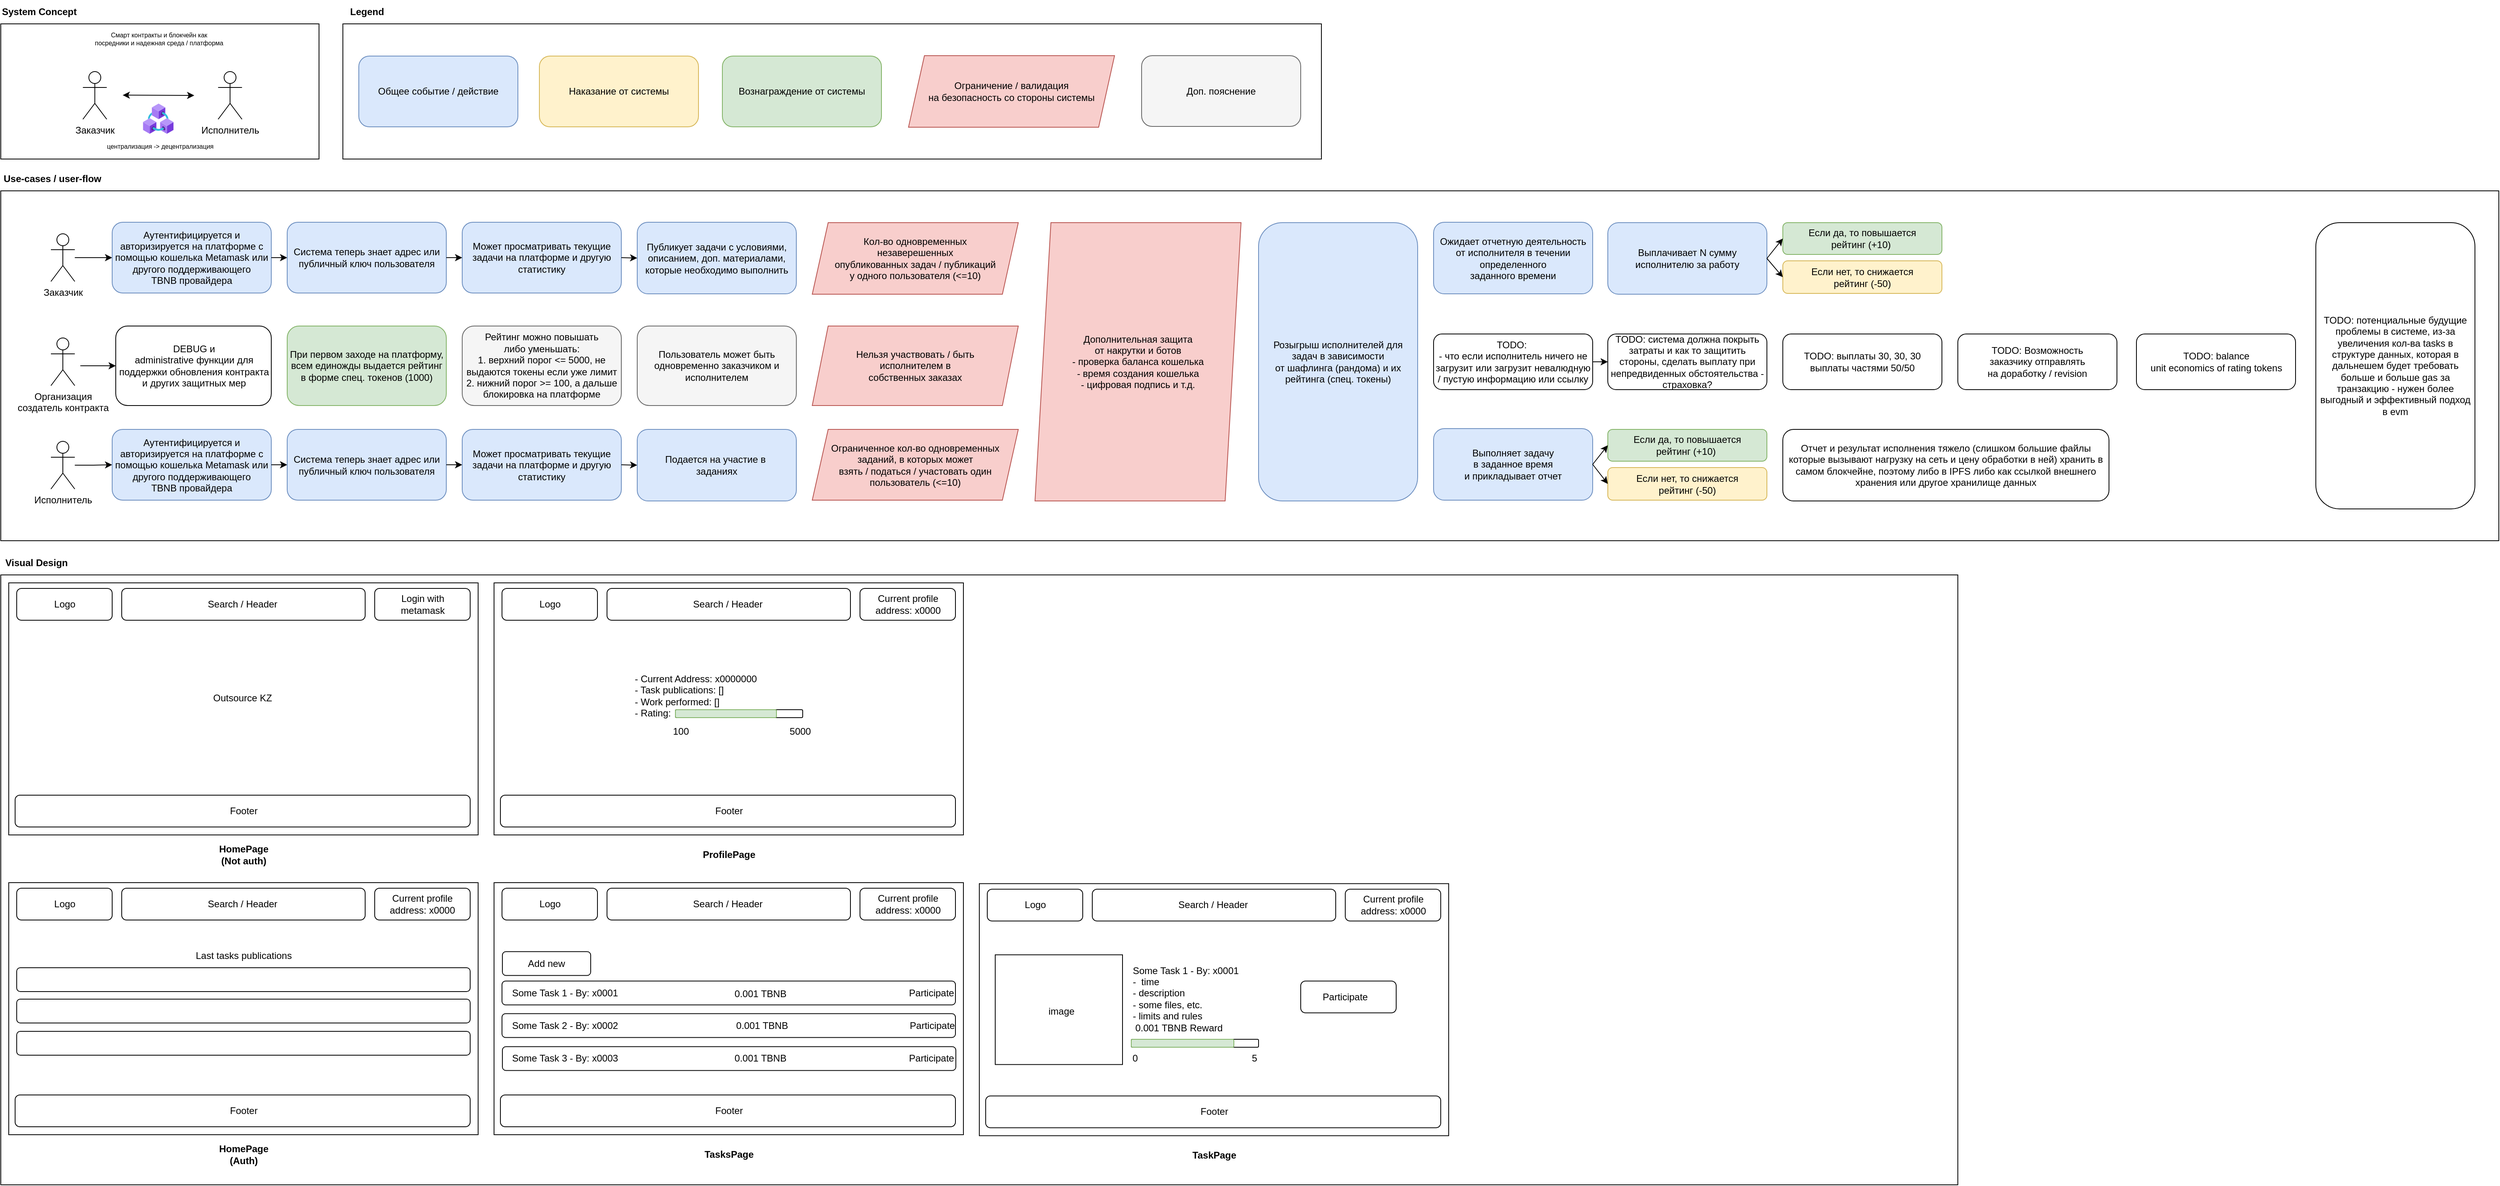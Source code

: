 <mxfile version="26.0.13">
  <diagram name="Страница — 1" id="sXnHmZXaYCT4o0jZC05X">
    <mxGraphModel dx="1434" dy="738" grid="1" gridSize="10" guides="1" tooltips="1" connect="1" arrows="1" fold="1" page="1" pageScale="1" pageWidth="827" pageHeight="1169" math="0" shadow="0">
      <root>
        <mxCell id="0" />
        <mxCell id="1" parent="0" />
        <mxCell id="wkyCnmXRXpHUXjeOiAia-70" value="" style="rounded=0;whiteSpace=wrap;html=1;" parent="1" vertex="1">
          <mxGeometry x="440" y="30" width="1230" height="170" as="geometry" />
        </mxCell>
        <mxCell id="wkyCnmXRXpHUXjeOiAia-1" value="" style="rounded=0;whiteSpace=wrap;html=1;" parent="1" vertex="1">
          <mxGeometry x="10" y="30" width="400" height="170" as="geometry" />
        </mxCell>
        <mxCell id="wkyCnmXRXpHUXjeOiAia-2" value="Заказчик" style="shape=umlActor;verticalLabelPosition=bottom;verticalAlign=top;html=1;outlineConnect=0;" parent="1" vertex="1">
          <mxGeometry x="113.19" y="90" width="30" height="60" as="geometry" />
        </mxCell>
        <mxCell id="wkyCnmXRXpHUXjeOiAia-3" value="Исполнитель" style="shape=umlActor;verticalLabelPosition=bottom;verticalAlign=top;html=1;outlineConnect=0;" parent="1" vertex="1">
          <mxGeometry x="283.19" y="90" width="30" height="60" as="geometry" />
        </mxCell>
        <mxCell id="wkyCnmXRXpHUXjeOiAia-4" value="" style="endArrow=classic;startArrow=classic;html=1;rounded=0;" parent="1" edge="1">
          <mxGeometry width="50" height="50" relative="1" as="geometry">
            <mxPoint x="163.19" y="119.66" as="sourcePoint" />
            <mxPoint x="253.19" y="120" as="targetPoint" />
          </mxGeometry>
        </mxCell>
        <mxCell id="wkyCnmXRXpHUXjeOiAia-5" value="" style="image;aspect=fixed;html=1;points=[];align=center;fontSize=12;image=img/lib/azure2/blockchain/Azure_Blockchain_Service.svg;" parent="1" vertex="1">
          <mxGeometry x="188.69" y="130" width="38.5" height="38.5" as="geometry" />
        </mxCell>
        <mxCell id="wkyCnmXRXpHUXjeOiAia-6" value="" style="shape=image;html=1;verticalAlign=top;verticalLabelPosition=bottom;labelBackgroundColor=#ffffff;imageAspect=0;aspect=fixed;image=https://cdn1.iconfinder.com/data/icons/cryptocurrency-blockchain-fintech-free/32/Cryptocurrency_digital_contract-128.png" parent="1" vertex="1">
          <mxGeometry x="187.19" y="70" width="40" height="40" as="geometry" />
        </mxCell>
        <mxCell id="wkyCnmXRXpHUXjeOiAia-8" value="&lt;b&gt;System Concept&lt;/b&gt;" style="text;html=1;align=center;verticalAlign=middle;whiteSpace=wrap;rounded=0;" parent="1" vertex="1">
          <mxGeometry x="10" width="97" height="30" as="geometry" />
        </mxCell>
        <mxCell id="wkyCnmXRXpHUXjeOiAia-9" value="" style="rounded=0;whiteSpace=wrap;html=1;" parent="1" vertex="1">
          <mxGeometry x="10" y="240" width="3140" height="440" as="geometry" />
        </mxCell>
        <mxCell id="wkyCnmXRXpHUXjeOiAia-42" style="edgeStyle=orthogonalEdgeStyle;rounded=0;orthogonalLoop=1;jettySize=auto;html=1;entryX=0;entryY=0.5;entryDx=0;entryDy=0;" parent="1" source="wkyCnmXRXpHUXjeOiAia-10" target="wkyCnmXRXpHUXjeOiAia-40" edge="1">
          <mxGeometry relative="1" as="geometry" />
        </mxCell>
        <mxCell id="wkyCnmXRXpHUXjeOiAia-10" value="Заказчик" style="shape=umlActor;verticalLabelPosition=bottom;verticalAlign=top;html=1;outlineConnect=0;" parent="1" vertex="1">
          <mxGeometry x="73" y="294" width="30" height="60" as="geometry" />
        </mxCell>
        <mxCell id="wkyCnmXRXpHUXjeOiAia-41" style="edgeStyle=orthogonalEdgeStyle;rounded=0;orthogonalLoop=1;jettySize=auto;html=1;entryX=0;entryY=0.5;entryDx=0;entryDy=0;" parent="1" source="wkyCnmXRXpHUXjeOiAia-11" target="wkyCnmXRXpHUXjeOiAia-39" edge="1">
          <mxGeometry relative="1" as="geometry" />
        </mxCell>
        <mxCell id="wkyCnmXRXpHUXjeOiAia-11" value="Исполнитель" style="shape=umlActor;verticalLabelPosition=bottom;verticalAlign=top;html=1;outlineConnect=0;" parent="1" vertex="1">
          <mxGeometry x="73" y="555" width="30" height="60" as="geometry" />
        </mxCell>
        <mxCell id="wkyCnmXRXpHUXjeOiAia-15" value="&lt;b&gt;Use-cases / user-flow&lt;/b&gt;" style="text;html=1;align=center;verticalAlign=middle;whiteSpace=wrap;rounded=0;" parent="1" vertex="1">
          <mxGeometry x="10" y="210" width="130" height="30" as="geometry" />
        </mxCell>
        <mxCell id="wkyCnmXRXpHUXjeOiAia-18" value="&lt;span style=&quot;&quot;&gt;Публикует задачи с условиями, описанием, доп. материалами, которые необходимо выполнить&lt;/span&gt;" style="rounded=1;whiteSpace=wrap;html=1;align=center;fillColor=#dae8fc;strokeColor=#6c8ebf;" parent="1" vertex="1">
          <mxGeometry x="810" y="279.5" width="200" height="90" as="geometry" />
        </mxCell>
        <mxCell id="wkyCnmXRXpHUXjeOiAia-21" value="Розыгрыш исполнителей для&lt;div&gt;задач&amp;nbsp;&lt;span style=&quot;background-color: transparent; color: light-dark(rgb(0, 0, 0), rgb(255, 255, 255));&quot;&gt;в зависимости&lt;/span&gt;&lt;/div&gt;&lt;div&gt;&lt;span style=&quot;background-color: transparent; color: light-dark(rgb(0, 0, 0), rgb(255, 255, 255));&quot;&gt;от шафлинга (рандома) и их рейтинга&amp;nbsp;&lt;/span&gt;&lt;span style=&quot;background-color: transparent; color: light-dark(rgb(0, 0, 0), rgb(255, 255, 255));&quot;&gt;(спец. токены)&lt;/span&gt;&lt;/div&gt;" style="rounded=1;whiteSpace=wrap;html=1;fillColor=#dae8fc;strokeColor=#6c8ebf;" parent="1" vertex="1">
          <mxGeometry x="1591" y="280" width="200" height="350" as="geometry" />
        </mxCell>
        <mxCell id="wkyCnmXRXpHUXjeOiAia-24" value="Смарт контракты и блокчейн как посредники и надежная среда / платформа" style="text;html=1;align=center;verticalAlign=middle;whiteSpace=wrap;rounded=0;fontSize=8;" parent="1" vertex="1">
          <mxGeometry x="127.41" y="36" width="163.56" height="26" as="geometry" />
        </mxCell>
        <mxCell id="wkyCnmXRXpHUXjeOiAia-26" value="Ожидает отчетную деятельность от исполнителя в течении определенного&lt;div&gt;заданного времени&lt;/div&gt;" style="rounded=1;whiteSpace=wrap;html=1;fillColor=#dae8fc;strokeColor=#6c8ebf;" parent="1" vertex="1">
          <mxGeometry x="1811" y="279.5" width="200" height="90" as="geometry" />
        </mxCell>
        <mxCell id="wkyCnmXRXpHUXjeOiAia-27" value="Если нет, то снижается&lt;div&gt;рейтинг (-50)&lt;/div&gt;" style="rounded=1;whiteSpace=wrap;html=1;fillColor=#fff2cc;strokeColor=#d6b656;" parent="1" vertex="1">
          <mxGeometry x="2030" y="588" width="200" height="41" as="geometry" />
        </mxCell>
        <mxCell id="wkyCnmXRXpHUXjeOiAia-29" value="Выплачивает N сумму исполнителю за работу" style="rounded=1;whiteSpace=wrap;html=1;fillColor=#dae8fc;strokeColor=#6c8ebf;" parent="1" vertex="1">
          <mxGeometry x="2030" y="280" width="200" height="90" as="geometry" />
        </mxCell>
        <mxCell id="wkyCnmXRXpHUXjeOiAia-30" value="TODO: Возможность&lt;div&gt;заказчику отправлять&lt;/div&gt;&lt;div&gt;на доработку / revision&lt;/div&gt;" style="rounded=1;whiteSpace=wrap;html=1;" parent="1" vertex="1">
          <mxGeometry x="2470" y="420" width="200" height="70" as="geometry" />
        </mxCell>
        <mxCell id="wkyCnmXRXpHUXjeOiAia-33" value="Отчет и результат исполнения тяжело (слишком большие файлы которые вызывают нагрузку на сеть и цену обработки в ней) хранить в самом блокчейне, поэтому либо в IPFS либо как ссылкой внешнего хранения или другое хранилище данных" style="rounded=1;whiteSpace=wrap;html=1;" parent="1" vertex="1">
          <mxGeometry x="2250" y="540" width="410" height="90" as="geometry" />
        </mxCell>
        <mxCell id="wkyCnmXRXpHUXjeOiAia-39" value="Аутентифицируется и авторизируется на платформе с помощью кошелька Metamask или другого поддерживающего&lt;div&gt;TBNB провайдера&lt;/div&gt;" style="rounded=1;whiteSpace=wrap;html=1;align=center;fillColor=#dae8fc;strokeColor=#6c8ebf;" parent="1" vertex="1">
          <mxGeometry x="150" y="540" width="200" height="89" as="geometry" />
        </mxCell>
        <mxCell id="wkyCnmXRXpHUXjeOiAia-40" value="Аутентифицируется и авторизируется на платформе с помощью кошелька Metamask или другого поддерживающего&lt;div&gt;TBNB провайдера&lt;/div&gt;" style="rounded=1;whiteSpace=wrap;html=1;align=center;fillColor=#dae8fc;strokeColor=#6c8ebf;" parent="1" vertex="1">
          <mxGeometry x="150" y="279.5" width="200" height="89" as="geometry" />
        </mxCell>
        <mxCell id="wkyCnmXRXpHUXjeOiAia-43" value="Система теперь знает адрес или публичный ключ пользователя" style="rounded=1;whiteSpace=wrap;html=1;align=center;fillColor=#dae8fc;strokeColor=#6c8ebf;" parent="1" vertex="1">
          <mxGeometry x="370" y="279.5" width="200" height="89" as="geometry" />
        </mxCell>
        <mxCell id="wkyCnmXRXpHUXjeOiAia-44" value="Система теперь знает адрес или публичный ключ пользователя" style="rounded=1;whiteSpace=wrap;html=1;align=center;fillColor=#dae8fc;strokeColor=#6c8ebf;" parent="1" vertex="1">
          <mxGeometry x="370" y="540" width="200" height="89" as="geometry" />
        </mxCell>
        <mxCell id="wkyCnmXRXpHUXjeOiAia-45" value="" style="endArrow=classic;html=1;rounded=0;exitX=1;exitY=0.5;exitDx=0;exitDy=0;entryX=0;entryY=0.5;entryDx=0;entryDy=0;" parent="1" source="wkyCnmXRXpHUXjeOiAia-39" target="wkyCnmXRXpHUXjeOiAia-44" edge="1">
          <mxGeometry width="50" height="50" relative="1" as="geometry">
            <mxPoint x="480" y="560" as="sourcePoint" />
            <mxPoint x="530" y="510" as="targetPoint" />
          </mxGeometry>
        </mxCell>
        <mxCell id="wkyCnmXRXpHUXjeOiAia-46" value="" style="endArrow=classic;html=1;rounded=0;exitX=1;exitY=0.5;exitDx=0;exitDy=0;" parent="1" source="wkyCnmXRXpHUXjeOiAia-40" target="wkyCnmXRXpHUXjeOiAia-43" edge="1">
          <mxGeometry width="50" height="50" relative="1" as="geometry">
            <mxPoint x="480" y="560" as="sourcePoint" />
            <mxPoint x="530" y="510" as="targetPoint" />
          </mxGeometry>
        </mxCell>
        <mxCell id="wkyCnmXRXpHUXjeOiAia-51" value="Может просматривать текущие задачи на платформе и другую статистику" style="rounded=1;whiteSpace=wrap;html=1;align=center;fillColor=#dae8fc;strokeColor=#6c8ebf;" parent="1" vertex="1">
          <mxGeometry x="590" y="279.5" width="200" height="89" as="geometry" />
        </mxCell>
        <mxCell id="wkyCnmXRXpHUXjeOiAia-52" value="Может просматривать текущие задачи на платформе и другую статистику" style="rounded=1;whiteSpace=wrap;html=1;align=center;fillColor=#dae8fc;strokeColor=#6c8ebf;" parent="1" vertex="1">
          <mxGeometry x="590" y="540" width="200" height="89" as="geometry" />
        </mxCell>
        <mxCell id="wkyCnmXRXpHUXjeOiAia-53" value="" style="endArrow=classic;html=1;rounded=0;exitX=1;exitY=0.5;exitDx=0;exitDy=0;entryX=0;entryY=0.5;entryDx=0;entryDy=0;" parent="1" source="wkyCnmXRXpHUXjeOiAia-43" target="wkyCnmXRXpHUXjeOiAia-51" edge="1">
          <mxGeometry width="50" height="50" relative="1" as="geometry">
            <mxPoint x="630" y="520" as="sourcePoint" />
            <mxPoint x="680" y="470" as="targetPoint" />
          </mxGeometry>
        </mxCell>
        <mxCell id="wkyCnmXRXpHUXjeOiAia-54" value="" style="endArrow=classic;html=1;rounded=0;exitX=1;exitY=0.5;exitDx=0;exitDy=0;entryX=0;entryY=0.5;entryDx=0;entryDy=0;" parent="1" source="wkyCnmXRXpHUXjeOiAia-44" target="wkyCnmXRXpHUXjeOiAia-52" edge="1">
          <mxGeometry width="50" height="50" relative="1" as="geometry">
            <mxPoint x="630" y="520" as="sourcePoint" />
            <mxPoint x="680" y="470" as="targetPoint" />
          </mxGeometry>
        </mxCell>
        <mxCell id="wkyCnmXRXpHUXjeOiAia-55" value="" style="endArrow=classic;html=1;rounded=0;exitX=1;exitY=0.5;exitDx=0;exitDy=0;entryX=0;entryY=0.5;entryDx=0;entryDy=0;" parent="1" source="wkyCnmXRXpHUXjeOiAia-51" target="wkyCnmXRXpHUXjeOiAia-18" edge="1">
          <mxGeometry width="50" height="50" relative="1" as="geometry">
            <mxPoint x="820" y="510" as="sourcePoint" />
            <mxPoint x="870" y="460" as="targetPoint" />
          </mxGeometry>
        </mxCell>
        <mxCell id="wkyCnmXRXpHUXjeOiAia-61" value="&lt;div&gt;Кол-во одновременных&lt;/div&gt;&lt;div&gt;незаверешенных&lt;/div&gt;&lt;div&gt;&lt;span style=&quot;background-color: transparent; color: light-dark(rgb(0, 0, 0), rgb(255, 255, 255));&quot;&gt;опубликованных задач / публикаций&lt;/span&gt;&lt;/div&gt;&lt;div&gt;&lt;span style=&quot;background-color: transparent; color: light-dark(rgb(0, 0, 0), rgb(255, 255, 255));&quot;&gt;у&amp;nbsp;&lt;/span&gt;&lt;span style=&quot;background-color: transparent; color: light-dark(rgb(0, 0, 0), rgb(255, 255, 255));&quot;&gt;одного пользователя (&amp;lt;=10)&lt;/span&gt;&lt;/div&gt;" style="shape=parallelogram;perimeter=parallelogramPerimeter;whiteSpace=wrap;html=1;fixedSize=1;fillColor=#f8cecc;strokeColor=#b85450;" parent="1" vertex="1">
          <mxGeometry x="1030" y="280" width="259" height="90" as="geometry" />
        </mxCell>
        <mxCell id="wkyCnmXRXpHUXjeOiAia-73" value="&lt;b&gt;Legend&lt;/b&gt;" style="text;html=1;align=center;verticalAlign=middle;whiteSpace=wrap;rounded=0;" parent="1" vertex="1">
          <mxGeometry x="440" width="60.56" height="30" as="geometry" />
        </mxCell>
        <mxCell id="wkyCnmXRXpHUXjeOiAia-75" value="Нельзя участвовать / быть&lt;div&gt;исполнителем в&lt;div&gt;собственных&amp;nbsp;&lt;span style=&quot;background-color: transparent; color: light-dark(rgb(0, 0, 0), rgb(255, 255, 255));&quot;&gt;заказах&lt;/span&gt;&lt;/div&gt;&lt;/div&gt;" style="shape=parallelogram;perimeter=parallelogramPerimeter;whiteSpace=wrap;html=1;fixedSize=1;fillColor=#f8cecc;strokeColor=#b85450;" parent="1" vertex="1">
          <mxGeometry x="1030" y="410" width="259" height="100" as="geometry" />
        </mxCell>
        <mxCell id="wkyCnmXRXpHUXjeOiAia-77" value="&lt;div&gt;Подается на участие в&amp;nbsp;&lt;/div&gt;&lt;div&gt;заданиях&lt;/div&gt;" style="rounded=1;whiteSpace=wrap;html=1;fillColor=#dae8fc;strokeColor=#6c8ebf;" parent="1" vertex="1">
          <mxGeometry x="810" y="540" width="200" height="90" as="geometry" />
        </mxCell>
        <mxCell id="wkyCnmXRXpHUXjeOiAia-64" value="Ограничение / валидация&lt;div&gt;на безопасность со стороны системы&lt;/div&gt;" style="shape=parallelogram;perimeter=parallelogramPerimeter;whiteSpace=wrap;html=1;fixedSize=1;fillColor=#f8cecc;strokeColor=#b85450;" parent="1" vertex="1">
          <mxGeometry x="1151" y="70" width="259" height="90" as="geometry" />
        </mxCell>
        <mxCell id="wkyCnmXRXpHUXjeOiAia-68" value="Общее событие / действие" style="rounded=1;whiteSpace=wrap;html=1;align=center;fillColor=#dae8fc;strokeColor=#6c8ebf;" parent="1" vertex="1">
          <mxGeometry x="460" y="70.5" width="200" height="89" as="geometry" />
        </mxCell>
        <mxCell id="wkyCnmXRXpHUXjeOiAia-81" value="Наказание от системы" style="rounded=1;whiteSpace=wrap;html=1;align=center;fillColor=#fff2cc;strokeColor=#d6b656;" parent="1" vertex="1">
          <mxGeometry x="687" y="70.5" width="200" height="89" as="geometry" />
        </mxCell>
        <mxCell id="wkyCnmXRXpHUXjeOiAia-82" value="Вознаграждение от системы" style="rounded=1;whiteSpace=wrap;html=1;align=center;fillColor=#d5e8d4;strokeColor=#82b366;" parent="1" vertex="1">
          <mxGeometry x="917" y="70.5" width="200" height="89" as="geometry" />
        </mxCell>
        <mxCell id="wkyCnmXRXpHUXjeOiAia-84" value="При первом заходе на платформу, всем единожды выдается рейтинг в форме спец. токенов (1000)" style="rounded=1;whiteSpace=wrap;html=1;align=center;fillColor=#d5e8d4;strokeColor=#82b366;" parent="1" vertex="1">
          <mxGeometry x="370" y="410" width="200" height="100" as="geometry" />
        </mxCell>
        <mxCell id="wkyCnmXRXpHUXjeOiAia-85" value="Ограниченное кол-во одновременных&lt;div&gt;заданий, в которых может&lt;/div&gt;&lt;div&gt;&lt;span style=&quot;background-color: transparent; color: light-dark(rgb(0, 0, 0), rgb(255, 255, 255));&quot;&gt;взять / податься / участовать один пользователь&amp;nbsp;&lt;/span&gt;&lt;span style=&quot;background-color: transparent; color: light-dark(rgb(0, 0, 0), rgb(255, 255, 255));&quot;&gt;(&amp;lt;=10)&lt;/span&gt;&lt;/div&gt;" style="shape=parallelogram;perimeter=parallelogramPerimeter;whiteSpace=wrap;html=1;fixedSize=1;fillColor=#f8cecc;strokeColor=#b85450;" parent="1" vertex="1">
          <mxGeometry x="1030" y="540" width="259" height="89" as="geometry" />
        </mxCell>
        <mxCell id="wkyCnmXRXpHUXjeOiAia-89" value="" style="endArrow=classic;html=1;rounded=0;exitX=1;exitY=0.5;exitDx=0;exitDy=0;entryX=0;entryY=0.5;entryDx=0;entryDy=0;" parent="1" source="wkyCnmXRXpHUXjeOiAia-52" target="wkyCnmXRXpHUXjeOiAia-77" edge="1">
          <mxGeometry width="50" height="50" relative="1" as="geometry">
            <mxPoint x="800" y="470" as="sourcePoint" />
            <mxPoint x="850" y="420" as="targetPoint" />
          </mxGeometry>
        </mxCell>
        <mxCell id="wkyCnmXRXpHUXjeOiAia-91" value="&lt;font style=&quot;color: rgb(0, 0, 0);&quot;&gt;Доп. пояснение&lt;/font&gt;" style="rounded=1;whiteSpace=wrap;html=1;align=center;fillColor=#f5f5f5;strokeColor=#666666;fontColor=#333333;" parent="1" vertex="1">
          <mxGeometry x="1444" y="70" width="200" height="89" as="geometry" />
        </mxCell>
        <mxCell id="wkyCnmXRXpHUXjeOiAia-92" value="&lt;span style=&quot;color: rgb(0, 0, 0);&quot;&gt;Пользователь может быть одновременно заказчиком и исполнителем&lt;/span&gt;" style="rounded=1;whiteSpace=wrap;html=1;align=center;fillColor=#f5f5f5;strokeColor=#666666;fontColor=#333333;" parent="1" vertex="1">
          <mxGeometry x="810" y="410" width="200" height="100" as="geometry" />
        </mxCell>
        <mxCell id="wkyCnmXRXpHUXjeOiAia-93" value="&lt;font style=&quot;color: rgb(0, 0, 0);&quot;&gt;Рейтинг можно повышать&lt;/font&gt;&lt;div&gt;&lt;font style=&quot;color: rgb(0, 0, 0);&quot;&gt;либо уменьшать:&lt;/font&gt;&lt;div&gt;&lt;font style=&quot;color: rgb(0, 0, 0);&quot;&gt;1. верхний порог &amp;lt;= 5000, не выдаются токены если уже лимит&lt;/font&gt;&lt;/div&gt;&lt;div&gt;&lt;font style=&quot;color: rgb(0, 0, 0);&quot;&gt;2. нижний порог &amp;gt;= 100, а дальше блокировка на платформе&lt;/font&gt;&lt;/div&gt;&lt;/div&gt;" style="rounded=1;whiteSpace=wrap;html=1;align=center;fillColor=#f5f5f5;strokeColor=#666666;fontColor=#333333;" parent="1" vertex="1">
          <mxGeometry x="590" y="410" width="200" height="100" as="geometry" />
        </mxCell>
        <mxCell id="wkyCnmXRXpHUXjeOiAia-95" value="Дополнительная защита&lt;div&gt;от накрутки и ботов&lt;/div&gt;&lt;div&gt;- проверка баланса кошелька&lt;/div&gt;&lt;div&gt;- время создания кошелька&lt;/div&gt;&lt;div&gt;- цифровая подпись и т.д.&lt;/div&gt;" style="shape=parallelogram;perimeter=parallelogramPerimeter;whiteSpace=wrap;html=1;fixedSize=1;fillColor=#f8cecc;strokeColor=#b85450;" parent="1" vertex="1">
          <mxGeometry x="1310" y="280" width="259" height="350" as="geometry" />
        </mxCell>
        <mxCell id="wkyCnmXRXpHUXjeOiAia-97" value="Выполняет задачу&lt;div&gt;в заданное время&lt;div&gt;и прикладывает отчет&lt;/div&gt;&lt;/div&gt;" style="rounded=1;whiteSpace=wrap;html=1;fillColor=#dae8fc;strokeColor=#6c8ebf;" parent="1" vertex="1">
          <mxGeometry x="1811" y="539" width="200" height="90" as="geometry" />
        </mxCell>
        <mxCell id="wkyCnmXRXpHUXjeOiAia-100" value="Если да, то повышается&lt;div&gt;рейтинг (+10)&amp;nbsp;&lt;/div&gt;" style="rounded=1;whiteSpace=wrap;html=1;fillColor=#d5e8d4;strokeColor=#82b366;" parent="1" vertex="1">
          <mxGeometry x="2030" y="540" width="200" height="40" as="geometry" />
        </mxCell>
        <mxCell id="wkyCnmXRXpHUXjeOiAia-101" value="" style="endArrow=classic;html=1;rounded=0;exitX=1;exitY=0.5;exitDx=0;exitDy=0;entryX=0;entryY=0.5;entryDx=0;entryDy=0;" parent="1" source="wkyCnmXRXpHUXjeOiAia-97" target="wkyCnmXRXpHUXjeOiAia-27" edge="1">
          <mxGeometry width="50" height="50" relative="1" as="geometry">
            <mxPoint x="1880" y="510" as="sourcePoint" />
            <mxPoint x="1930" y="460" as="targetPoint" />
          </mxGeometry>
        </mxCell>
        <mxCell id="wkyCnmXRXpHUXjeOiAia-102" value="" style="endArrow=classic;html=1;rounded=0;exitX=1;exitY=0.5;exitDx=0;exitDy=0;entryX=0;entryY=0.5;entryDx=0;entryDy=0;" parent="1" source="wkyCnmXRXpHUXjeOiAia-97" target="wkyCnmXRXpHUXjeOiAia-100" edge="1">
          <mxGeometry width="50" height="50" relative="1" as="geometry">
            <mxPoint x="2021" y="594" as="sourcePoint" />
            <mxPoint x="2040" y="570" as="targetPoint" />
          </mxGeometry>
        </mxCell>
        <mxCell id="wkyCnmXRXpHUXjeOiAia-105" value="TODO:&amp;nbsp;&lt;div&gt;- что если исполнитель ничего не загрузит или загрузит невалюдную / пустую информацию или ссылку&lt;br&gt;&lt;/div&gt;" style="rounded=1;whiteSpace=wrap;html=1;" parent="1" vertex="1">
          <mxGeometry x="1811" y="420" width="200" height="70" as="geometry" />
        </mxCell>
        <mxCell id="wkyCnmXRXpHUXjeOiAia-106" value="TODO: система должна покрыть затраты и как то защитить стороны, сделать выплату при непредвиденных обстоятельства - страховка?" style="rounded=1;whiteSpace=wrap;html=1;" parent="1" vertex="1">
          <mxGeometry x="2030" y="420" width="200" height="70" as="geometry" />
        </mxCell>
        <mxCell id="wkyCnmXRXpHUXjeOiAia-107" value="TODO: выплаты 30, 30, 30&lt;div&gt;выплаты частями 50/50&lt;/div&gt;" style="rounded=1;whiteSpace=wrap;html=1;" parent="1" vertex="1">
          <mxGeometry x="2250" y="420" width="200" height="70" as="geometry" />
        </mxCell>
        <mxCell id="wkyCnmXRXpHUXjeOiAia-109" value="Если нет, то снижается&lt;div&gt;рейтинг (-50)&lt;/div&gt;" style="rounded=1;whiteSpace=wrap;html=1;fillColor=#fff2cc;strokeColor=#d6b656;" parent="1" vertex="1">
          <mxGeometry x="2250" y="328" width="200" height="41" as="geometry" />
        </mxCell>
        <mxCell id="wkyCnmXRXpHUXjeOiAia-110" value="Если да, то повышается&lt;div&gt;рейтинг (+10)&amp;nbsp;&lt;/div&gt;" style="rounded=1;whiteSpace=wrap;html=1;fillColor=#d5e8d4;strokeColor=#82b366;" parent="1" vertex="1">
          <mxGeometry x="2250" y="280" width="200" height="40" as="geometry" />
        </mxCell>
        <mxCell id="wkyCnmXRXpHUXjeOiAia-111" value="" style="endArrow=classic;html=1;rounded=0;entryX=0;entryY=0.5;entryDx=0;entryDy=0;exitX=1;exitY=0.5;exitDx=0;exitDy=0;" parent="1" source="wkyCnmXRXpHUXjeOiAia-29" target="wkyCnmXRXpHUXjeOiAia-110" edge="1">
          <mxGeometry width="50" height="50" relative="1" as="geometry">
            <mxPoint x="2100" y="440" as="sourcePoint" />
            <mxPoint x="2150" y="390" as="targetPoint" />
          </mxGeometry>
        </mxCell>
        <mxCell id="wkyCnmXRXpHUXjeOiAia-112" value="" style="endArrow=classic;html=1;rounded=0;entryX=0;entryY=0.5;entryDx=0;entryDy=0;exitX=1;exitY=0.5;exitDx=0;exitDy=0;" parent="1" source="wkyCnmXRXpHUXjeOiAia-29" target="wkyCnmXRXpHUXjeOiAia-109" edge="1">
          <mxGeometry width="50" height="50" relative="1" as="geometry">
            <mxPoint x="2100" y="440" as="sourcePoint" />
            <mxPoint x="2150" y="390" as="targetPoint" />
          </mxGeometry>
        </mxCell>
        <mxCell id="wkyCnmXRXpHUXjeOiAia-116" value="" style="rounded=0;whiteSpace=wrap;html=1;" parent="1" vertex="1">
          <mxGeometry x="10" y="723" width="2460" height="767" as="geometry" />
        </mxCell>
        <mxCell id="wkyCnmXRXpHUXjeOiAia-117" value="&lt;b&gt;Visual Design&lt;/b&gt;" style="text;html=1;align=center;verticalAlign=middle;whiteSpace=wrap;rounded=0;" parent="1" vertex="1">
          <mxGeometry x="10" y="693" width="90" height="30" as="geometry" />
        </mxCell>
        <mxCell id="wkyCnmXRXpHUXjeOiAia-118" value="" style="rounded=0;whiteSpace=wrap;html=1;" parent="1" vertex="1">
          <mxGeometry x="20" y="733" width="590" height="317" as="geometry" />
        </mxCell>
        <mxCell id="wkyCnmXRXpHUXjeOiAia-119" value="HomePage (Not auth)" style="text;html=1;align=center;verticalAlign=middle;whiteSpace=wrap;rounded=0;fontStyle=1" parent="1" vertex="1">
          <mxGeometry x="274.5" y="1060" width="81" height="30" as="geometry" />
        </mxCell>
        <mxCell id="wkyCnmXRXpHUXjeOiAia-120" value="" style="rounded=1;whiteSpace=wrap;html=1;" parent="1" vertex="1">
          <mxGeometry x="480" y="740" width="120" height="40" as="geometry" />
        </mxCell>
        <mxCell id="wkyCnmXRXpHUXjeOiAia-121" value="Login with metamask" style="text;html=1;align=center;verticalAlign=middle;whiteSpace=wrap;rounded=0;" parent="1" vertex="1">
          <mxGeometry x="499.5" y="745" width="81" height="30" as="geometry" />
        </mxCell>
        <mxCell id="wkyCnmXRXpHUXjeOiAia-123" value="" style="rounded=1;whiteSpace=wrap;html=1;" parent="1" vertex="1">
          <mxGeometry x="30" y="740" width="120" height="40" as="geometry" />
        </mxCell>
        <mxCell id="wkyCnmXRXpHUXjeOiAia-125" value="Logo" style="text;html=1;align=center;verticalAlign=middle;whiteSpace=wrap;rounded=0;" parent="1" vertex="1">
          <mxGeometry x="49.5" y="745" width="81" height="30" as="geometry" />
        </mxCell>
        <mxCell id="wkyCnmXRXpHUXjeOiAia-126" value="" style="rounded=1;whiteSpace=wrap;html=1;" parent="1" vertex="1">
          <mxGeometry x="162" y="740" width="306" height="40" as="geometry" />
        </mxCell>
        <mxCell id="wkyCnmXRXpHUXjeOiAia-127" value="Search / Header" style="text;html=1;align=center;verticalAlign=middle;whiteSpace=wrap;rounded=0;" parent="1" vertex="1">
          <mxGeometry x="266.25" y="745" width="95.5" height="30" as="geometry" />
        </mxCell>
        <mxCell id="wkyCnmXRXpHUXjeOiAia-132" value="" style="edgeStyle=orthogonalEdgeStyle;rounded=0;orthogonalLoop=1;jettySize=auto;html=1;" parent="1" edge="1">
          <mxGeometry relative="1" as="geometry">
            <mxPoint x="315" y="940.0" as="targetPoint" />
          </mxGeometry>
        </mxCell>
        <mxCell id="wkyCnmXRXpHUXjeOiAia-137" value="" style="rounded=1;whiteSpace=wrap;html=1;" parent="1" vertex="1">
          <mxGeometry x="28" y="1000" width="572" height="40" as="geometry" />
        </mxCell>
        <mxCell id="wkyCnmXRXpHUXjeOiAia-139" value="Footer" style="text;html=1;align=center;verticalAlign=middle;whiteSpace=wrap;rounded=0;" parent="1" vertex="1">
          <mxGeometry x="274.5" y="1005" width="81" height="30" as="geometry" />
        </mxCell>
        <mxCell id="wkyCnmXRXpHUXjeOiAia-143" value="HomePage&lt;div&gt;(Auth)&lt;/div&gt;" style="text;html=1;align=center;verticalAlign=middle;whiteSpace=wrap;rounded=0;fontStyle=1" parent="1" vertex="1">
          <mxGeometry x="274.5" y="1437" width="81" height="30" as="geometry" />
        </mxCell>
        <mxCell id="wkyCnmXRXpHUXjeOiAia-144" value="" style="rounded=0;whiteSpace=wrap;html=1;" parent="1" vertex="1">
          <mxGeometry x="20" y="1110" width="590" height="317" as="geometry" />
        </mxCell>
        <mxCell id="wkyCnmXRXpHUXjeOiAia-145" value="" style="rounded=1;whiteSpace=wrap;html=1;" parent="1" vertex="1">
          <mxGeometry x="480" y="1117" width="120" height="40" as="geometry" />
        </mxCell>
        <mxCell id="wkyCnmXRXpHUXjeOiAia-146" value="Current profile&lt;div&gt;address:&amp;nbsp;&lt;span style=&quot;background-color: transparent; color: light-dark(rgb(0, 0, 0), rgb(255, 255, 255));&quot;&gt;x0000&lt;/span&gt;&lt;/div&gt;" style="text;html=1;align=center;verticalAlign=middle;whiteSpace=wrap;rounded=0;" parent="1" vertex="1">
          <mxGeometry x="496.19" y="1122" width="87.63" height="30" as="geometry" />
        </mxCell>
        <mxCell id="wkyCnmXRXpHUXjeOiAia-147" value="" style="rounded=1;whiteSpace=wrap;html=1;" parent="1" vertex="1">
          <mxGeometry x="30" y="1117" width="120" height="40" as="geometry" />
        </mxCell>
        <mxCell id="wkyCnmXRXpHUXjeOiAia-148" value="Logo" style="text;html=1;align=center;verticalAlign=middle;whiteSpace=wrap;rounded=0;" parent="1" vertex="1">
          <mxGeometry x="49.5" y="1122" width="81" height="30" as="geometry" />
        </mxCell>
        <mxCell id="wkyCnmXRXpHUXjeOiAia-149" value="" style="rounded=1;whiteSpace=wrap;html=1;" parent="1" vertex="1">
          <mxGeometry x="162" y="1117" width="306" height="40" as="geometry" />
        </mxCell>
        <mxCell id="wkyCnmXRXpHUXjeOiAia-150" value="Search / Header" style="text;html=1;align=center;verticalAlign=middle;whiteSpace=wrap;rounded=0;" parent="1" vertex="1">
          <mxGeometry x="266.25" y="1122" width="95.5" height="30" as="geometry" />
        </mxCell>
        <mxCell id="wkyCnmXRXpHUXjeOiAia-151" value="" style="rounded=1;whiteSpace=wrap;html=1;" parent="1" vertex="1">
          <mxGeometry x="30" y="1217" width="570" height="30" as="geometry" />
        </mxCell>
        <mxCell id="wkyCnmXRXpHUXjeOiAia-152" value="Last tasks publications" style="text;html=1;align=center;verticalAlign=middle;whiteSpace=wrap;rounded=0;" parent="1" vertex="1">
          <mxGeometry x="243.63" y="1187" width="142.75" height="30" as="geometry" />
        </mxCell>
        <mxCell id="wkyCnmXRXpHUXjeOiAia-153" value="" style="rounded=1;whiteSpace=wrap;html=1;" parent="1" vertex="1">
          <mxGeometry x="28" y="1377" width="572" height="40" as="geometry" />
        </mxCell>
        <mxCell id="wkyCnmXRXpHUXjeOiAia-154" value="Footer" style="text;html=1;align=center;verticalAlign=middle;whiteSpace=wrap;rounded=0;" parent="1" vertex="1">
          <mxGeometry x="274.5" y="1382" width="81" height="30" as="geometry" />
        </mxCell>
        <mxCell id="wkyCnmXRXpHUXjeOiAia-155" value="" style="rounded=1;whiteSpace=wrap;html=1;" parent="1" vertex="1">
          <mxGeometry x="30" y="1256.5" width="570" height="30" as="geometry" />
        </mxCell>
        <mxCell id="wkyCnmXRXpHUXjeOiAia-156" value="" style="rounded=1;whiteSpace=wrap;html=1;" parent="1" vertex="1">
          <mxGeometry x="30" y="1297" width="570" height="30" as="geometry" />
        </mxCell>
        <mxCell id="wkyCnmXRXpHUXjeOiAia-157" value="" style="rounded=0;whiteSpace=wrap;html=1;" parent="1" vertex="1">
          <mxGeometry x="630" y="733" width="590" height="317" as="geometry" />
        </mxCell>
        <mxCell id="wkyCnmXRXpHUXjeOiAia-158" value="ProfilePage" style="text;html=1;align=center;verticalAlign=middle;whiteSpace=wrap;rounded=0;fontStyle=1" parent="1" vertex="1">
          <mxGeometry x="884.5" y="1060" width="81" height="30" as="geometry" />
        </mxCell>
        <mxCell id="wkyCnmXRXpHUXjeOiAia-159" value="" style="rounded=1;whiteSpace=wrap;html=1;" parent="1" vertex="1">
          <mxGeometry x="1090" y="740" width="120" height="40" as="geometry" />
        </mxCell>
        <mxCell id="wkyCnmXRXpHUXjeOiAia-160" value="Current profile&lt;div&gt;address:&amp;nbsp;&lt;span style=&quot;background-color: transparent; color: light-dark(rgb(0, 0, 0), rgb(255, 255, 255));&quot;&gt;x0000&lt;/span&gt;&lt;/div&gt;" style="text;html=1;align=center;verticalAlign=middle;whiteSpace=wrap;rounded=0;" parent="1" vertex="1">
          <mxGeometry x="1109.5" y="745" width="81" height="30" as="geometry" />
        </mxCell>
        <mxCell id="wkyCnmXRXpHUXjeOiAia-161" value="" style="rounded=1;whiteSpace=wrap;html=1;" parent="1" vertex="1">
          <mxGeometry x="640" y="740" width="120" height="40" as="geometry" />
        </mxCell>
        <mxCell id="wkyCnmXRXpHUXjeOiAia-162" value="Logo" style="text;html=1;align=center;verticalAlign=middle;whiteSpace=wrap;rounded=0;" parent="1" vertex="1">
          <mxGeometry x="659.5" y="745" width="81" height="30" as="geometry" />
        </mxCell>
        <mxCell id="wkyCnmXRXpHUXjeOiAia-163" value="" style="rounded=1;whiteSpace=wrap;html=1;" parent="1" vertex="1">
          <mxGeometry x="772" y="740" width="306" height="40" as="geometry" />
        </mxCell>
        <mxCell id="wkyCnmXRXpHUXjeOiAia-164" value="Search / Header" style="text;html=1;align=center;verticalAlign=middle;whiteSpace=wrap;rounded=0;" parent="1" vertex="1">
          <mxGeometry x="876.25" y="745" width="95.5" height="30" as="geometry" />
        </mxCell>
        <mxCell id="wkyCnmXRXpHUXjeOiAia-167" value="" style="rounded=1;whiteSpace=wrap;html=1;" parent="1" vertex="1">
          <mxGeometry x="638" y="1000" width="572" height="40" as="geometry" />
        </mxCell>
        <mxCell id="wkyCnmXRXpHUXjeOiAia-168" value="Footer" style="text;html=1;align=center;verticalAlign=middle;whiteSpace=wrap;rounded=0;" parent="1" vertex="1">
          <mxGeometry x="884.5" y="1005" width="81" height="30" as="geometry" />
        </mxCell>
        <mxCell id="wkyCnmXRXpHUXjeOiAia-172" value="- Current Address: x0000000&lt;div&gt;- Task publications: []&lt;/div&gt;&lt;div&gt;- Work performed: []&lt;/div&gt;&lt;div&gt;- Rating:&amp;nbsp;&lt;/div&gt;" style="text;html=1;align=left;verticalAlign=middle;whiteSpace=wrap;rounded=0;" parent="1" vertex="1">
          <mxGeometry x="805" y="840" width="195" height="70" as="geometry" />
        </mxCell>
        <mxCell id="wkyCnmXRXpHUXjeOiAia-173" value="" style="rounded=1;whiteSpace=wrap;html=1;" parent="1" vertex="1">
          <mxGeometry x="858" y="892.5" width="160" height="10" as="geometry" />
        </mxCell>
        <mxCell id="wkyCnmXRXpHUXjeOiAia-174" value="100" style="text;html=1;align=center;verticalAlign=middle;whiteSpace=wrap;rounded=0;" parent="1" vertex="1">
          <mxGeometry x="850" y="910" width="30" height="20" as="geometry" />
        </mxCell>
        <mxCell id="wkyCnmXRXpHUXjeOiAia-175" value="5000" style="text;html=1;align=center;verticalAlign=middle;whiteSpace=wrap;rounded=0;" parent="1" vertex="1">
          <mxGeometry x="1000" y="910" width="30" height="20" as="geometry" />
        </mxCell>
        <mxCell id="wkyCnmXRXpHUXjeOiAia-176" value="" style="rounded=1;whiteSpace=wrap;html=1;fillColor=#d5e8d4;strokeColor=#82b366;" parent="1" vertex="1">
          <mxGeometry x="858" y="892.5" width="127" height="10" as="geometry" />
        </mxCell>
        <mxCell id="wkyCnmXRXpHUXjeOiAia-177" value="" style="rounded=0;whiteSpace=wrap;html=1;" parent="1" vertex="1">
          <mxGeometry x="630" y="1110" width="590" height="317" as="geometry" />
        </mxCell>
        <mxCell id="wkyCnmXRXpHUXjeOiAia-178" value="TasksPage" style="text;html=1;align=center;verticalAlign=middle;whiteSpace=wrap;rounded=0;fontStyle=1" parent="1" vertex="1">
          <mxGeometry x="884.5" y="1437" width="81" height="30" as="geometry" />
        </mxCell>
        <mxCell id="wkyCnmXRXpHUXjeOiAia-179" value="" style="rounded=1;whiteSpace=wrap;html=1;" parent="1" vertex="1">
          <mxGeometry x="1090" y="1117" width="120" height="40" as="geometry" />
        </mxCell>
        <mxCell id="wkyCnmXRXpHUXjeOiAia-180" value="Current profile&lt;div&gt;address:&amp;nbsp;&lt;span style=&quot;background-color: transparent; color: light-dark(rgb(0, 0, 0), rgb(255, 255, 255));&quot;&gt;x0000&lt;/span&gt;&lt;/div&gt;" style="text;html=1;align=center;verticalAlign=middle;whiteSpace=wrap;rounded=0;" parent="1" vertex="1">
          <mxGeometry x="1109.5" y="1122" width="81" height="30" as="geometry" />
        </mxCell>
        <mxCell id="wkyCnmXRXpHUXjeOiAia-181" value="" style="rounded=1;whiteSpace=wrap;html=1;" parent="1" vertex="1">
          <mxGeometry x="640" y="1117" width="120" height="40" as="geometry" />
        </mxCell>
        <mxCell id="wkyCnmXRXpHUXjeOiAia-182" value="Logo" style="text;html=1;align=center;verticalAlign=middle;whiteSpace=wrap;rounded=0;" parent="1" vertex="1">
          <mxGeometry x="659.5" y="1122" width="81" height="30" as="geometry" />
        </mxCell>
        <mxCell id="wkyCnmXRXpHUXjeOiAia-183" value="" style="rounded=1;whiteSpace=wrap;html=1;" parent="1" vertex="1">
          <mxGeometry x="772" y="1117" width="306" height="40" as="geometry" />
        </mxCell>
        <mxCell id="wkyCnmXRXpHUXjeOiAia-184" value="Search / Header" style="text;html=1;align=center;verticalAlign=middle;whiteSpace=wrap;rounded=0;" parent="1" vertex="1">
          <mxGeometry x="876.25" y="1122" width="95.5" height="30" as="geometry" />
        </mxCell>
        <mxCell id="wkyCnmXRXpHUXjeOiAia-185" value="" style="rounded=1;whiteSpace=wrap;html=1;" parent="1" vertex="1">
          <mxGeometry x="638" y="1377" width="572" height="40" as="geometry" />
        </mxCell>
        <mxCell id="wkyCnmXRXpHUXjeOiAia-186" value="Footer" style="text;html=1;align=center;verticalAlign=middle;whiteSpace=wrap;rounded=0;" parent="1" vertex="1">
          <mxGeometry x="884.5" y="1382" width="81" height="30" as="geometry" />
        </mxCell>
        <mxCell id="wkyCnmXRXpHUXjeOiAia-196" value="" style="rounded=1;whiteSpace=wrap;html=1;" parent="1" vertex="1">
          <mxGeometry x="640" y="1274.75" width="570" height="30" as="geometry" />
        </mxCell>
        <mxCell id="wkyCnmXRXpHUXjeOiAia-198" value="" style="rounded=1;whiteSpace=wrap;html=1;" parent="1" vertex="1">
          <mxGeometry x="640.5" y="1316.25" width="570" height="30" as="geometry" />
        </mxCell>
        <mxCell id="wkyCnmXRXpHUXjeOiAia-200" value="" style="rounded=1;whiteSpace=wrap;html=1;" parent="1" vertex="1">
          <mxGeometry x="640" y="1233.75" width="570" height="30" as="geometry" />
        </mxCell>
        <mxCell id="wkyCnmXRXpHUXjeOiAia-201" value="Some Task 1 - By: x0001&amp;nbsp;" style="text;html=1;align=center;verticalAlign=middle;whiteSpace=wrap;rounded=0;" parent="1" vertex="1">
          <mxGeometry x="640.5" y="1233.75" width="159.5" height="30" as="geometry" />
        </mxCell>
        <mxCell id="wkyCnmXRXpHUXjeOiAia-205" value="" style="rounded=1;whiteSpace=wrap;html=1;" parent="1" vertex="1">
          <mxGeometry x="640.5" y="1196.75" width="111" height="30" as="geometry" />
        </mxCell>
        <mxCell id="wkyCnmXRXpHUXjeOiAia-206" value="Add new" style="text;html=1;align=center;verticalAlign=middle;whiteSpace=wrap;rounded=0;" parent="1" vertex="1">
          <mxGeometry x="651" y="1196.75" width="90" height="30" as="geometry" />
        </mxCell>
        <mxCell id="wkyCnmXRXpHUXjeOiAia-211" value="Some Task 2 - By: x0002&amp;nbsp;" style="text;html=1;align=center;verticalAlign=middle;whiteSpace=wrap;rounded=0;" parent="1" vertex="1">
          <mxGeometry x="640.5" y="1274.75" width="159.5" height="30" as="geometry" />
        </mxCell>
        <mxCell id="wkyCnmXRXpHUXjeOiAia-212" value="Some Task 3 - By: x0003&amp;nbsp;" style="text;html=1;align=center;verticalAlign=middle;whiteSpace=wrap;rounded=0;" parent="1" vertex="1">
          <mxGeometry x="640.5" y="1316.25" width="159.5" height="30" as="geometry" />
        </mxCell>
        <mxCell id="wkyCnmXRXpHUXjeOiAia-230" value="" style="rounded=0;whiteSpace=wrap;html=1;" parent="1" vertex="1">
          <mxGeometry x="1240" y="1111.25" width="590" height="317" as="geometry" />
        </mxCell>
        <mxCell id="wkyCnmXRXpHUXjeOiAia-231" value="TaskPage" style="text;html=1;align=center;verticalAlign=middle;whiteSpace=wrap;rounded=0;fontStyle=1" parent="1" vertex="1">
          <mxGeometry x="1494.5" y="1438.25" width="81" height="30" as="geometry" />
        </mxCell>
        <mxCell id="wkyCnmXRXpHUXjeOiAia-232" value="" style="rounded=1;whiteSpace=wrap;html=1;" parent="1" vertex="1">
          <mxGeometry x="1700" y="1118.25" width="120" height="40" as="geometry" />
        </mxCell>
        <mxCell id="wkyCnmXRXpHUXjeOiAia-233" value="Current profile&lt;div&gt;address:&amp;nbsp;&lt;span style=&quot;background-color: transparent; color: light-dark(rgb(0, 0, 0), rgb(255, 255, 255));&quot;&gt;x0000&lt;/span&gt;&lt;/div&gt;" style="text;html=1;align=center;verticalAlign=middle;whiteSpace=wrap;rounded=0;" parent="1" vertex="1">
          <mxGeometry x="1719.5" y="1123.25" width="81" height="30" as="geometry" />
        </mxCell>
        <mxCell id="wkyCnmXRXpHUXjeOiAia-234" value="" style="rounded=1;whiteSpace=wrap;html=1;" parent="1" vertex="1">
          <mxGeometry x="1250" y="1118.25" width="120" height="40" as="geometry" />
        </mxCell>
        <mxCell id="wkyCnmXRXpHUXjeOiAia-235" value="Logo" style="text;html=1;align=center;verticalAlign=middle;whiteSpace=wrap;rounded=0;" parent="1" vertex="1">
          <mxGeometry x="1269.5" y="1123.25" width="81" height="30" as="geometry" />
        </mxCell>
        <mxCell id="wkyCnmXRXpHUXjeOiAia-236" value="" style="rounded=1;whiteSpace=wrap;html=1;" parent="1" vertex="1">
          <mxGeometry x="1382" y="1118.25" width="306" height="40" as="geometry" />
        </mxCell>
        <mxCell id="wkyCnmXRXpHUXjeOiAia-237" value="Search / Header" style="text;html=1;align=center;verticalAlign=middle;whiteSpace=wrap;rounded=0;" parent="1" vertex="1">
          <mxGeometry x="1486.25" y="1123.25" width="95.5" height="30" as="geometry" />
        </mxCell>
        <mxCell id="wkyCnmXRXpHUXjeOiAia-238" value="" style="rounded=1;whiteSpace=wrap;html=1;" parent="1" vertex="1">
          <mxGeometry x="1248" y="1378.25" width="572" height="40" as="geometry" />
        </mxCell>
        <mxCell id="wkyCnmXRXpHUXjeOiAia-239" value="Footer" style="text;html=1;align=center;verticalAlign=middle;whiteSpace=wrap;rounded=0;" parent="1" vertex="1">
          <mxGeometry x="1494.5" y="1383.25" width="81" height="30" as="geometry" />
        </mxCell>
        <mxCell id="wkyCnmXRXpHUXjeOiAia-243" value="Some Task 1 - By: x0001&lt;br&gt;-&amp;nbsp; time&lt;div&gt;- description&lt;/div&gt;&lt;div&gt;- some files, etc.&lt;/div&gt;&lt;div&gt;- limits and rules&lt;/div&gt;" style="text;html=1;align=left;verticalAlign=middle;whiteSpace=wrap;rounded=0;" parent="1" vertex="1">
          <mxGeometry x="1430.5" y="1205.63" width="160.5" height="86.25" as="geometry" />
        </mxCell>
        <mxCell id="wkyCnmXRXpHUXjeOiAia-248" value="Participate" style="text;html=1;align=center;verticalAlign=middle;whiteSpace=wrap;rounded=0;" parent="1" vertex="1">
          <mxGeometry x="1150" y="1233.75" width="60" height="30" as="geometry" />
        </mxCell>
        <mxCell id="wkyCnmXRXpHUXjeOiAia-249" value="Participate" style="text;html=1;align=center;verticalAlign=middle;whiteSpace=wrap;rounded=0;" parent="1" vertex="1">
          <mxGeometry x="1151" y="1274.75" width="60" height="30" as="geometry" />
        </mxCell>
        <mxCell id="wkyCnmXRXpHUXjeOiAia-250" value="Participate" style="text;html=1;align=center;verticalAlign=middle;whiteSpace=wrap;rounded=0;" parent="1" vertex="1">
          <mxGeometry x="1150" y="1316.25" width="60" height="30" as="geometry" />
        </mxCell>
        <mxCell id="wkyCnmXRXpHUXjeOiAia-251" value="" style="rounded=0;whiteSpace=wrap;html=1;" parent="1" vertex="1">
          <mxGeometry x="1260" y="1200.75" width="160" height="138" as="geometry" />
        </mxCell>
        <mxCell id="wkyCnmXRXpHUXjeOiAia-252" value="image" style="text;html=1;align=left;verticalAlign=middle;whiteSpace=wrap;rounded=0;" parent="1" vertex="1">
          <mxGeometry x="1325" y="1256.5" width="30" height="30" as="geometry" />
        </mxCell>
        <mxCell id="wkyCnmXRXpHUXjeOiAia-253" value="" style="rounded=1;whiteSpace=wrap;html=1;" parent="1" vertex="1">
          <mxGeometry x="1431" y="1307" width="160" height="10" as="geometry" />
        </mxCell>
        <mxCell id="wkyCnmXRXpHUXjeOiAia-254" value="" style="rounded=1;whiteSpace=wrap;html=1;fillColor=#d5e8d4;strokeColor=#82b366;" parent="1" vertex="1">
          <mxGeometry x="1431" y="1307" width="129" height="10" as="geometry" />
        </mxCell>
        <mxCell id="wkyCnmXRXpHUXjeOiAia-255" value="0" style="text;html=1;align=center;verticalAlign=middle;whiteSpace=wrap;rounded=0;" parent="1" vertex="1">
          <mxGeometry x="1421" y="1321.25" width="30" height="20" as="geometry" />
        </mxCell>
        <mxCell id="wkyCnmXRXpHUXjeOiAia-256" value="5" style="text;html=1;align=center;verticalAlign=middle;whiteSpace=wrap;rounded=0;" parent="1" vertex="1">
          <mxGeometry x="1571" y="1321.25" width="30" height="20" as="geometry" />
        </mxCell>
        <mxCell id="wkyCnmXRXpHUXjeOiAia-258" value="" style="rounded=1;whiteSpace=wrap;html=1;" parent="1" vertex="1">
          <mxGeometry x="1644" y="1233.75" width="120" height="40" as="geometry" />
        </mxCell>
        <mxCell id="wkyCnmXRXpHUXjeOiAia-257" value="Participate" style="text;html=1;align=center;verticalAlign=middle;whiteSpace=wrap;rounded=0;" parent="1" vertex="1">
          <mxGeometry x="1670" y="1238.74" width="60" height="30" as="geometry" />
        </mxCell>
        <mxCell id="wkyCnmXRXpHUXjeOiAia-259" value="0.001 TBNB" style="text;html=1;align=center;verticalAlign=middle;whiteSpace=wrap;rounded=0;" parent="1" vertex="1">
          <mxGeometry x="884.5" y="1234.75" width="159.5" height="30" as="geometry" />
        </mxCell>
        <mxCell id="wkyCnmXRXpHUXjeOiAia-260" value="0.001 TBNB" style="text;html=1;align=center;verticalAlign=middle;whiteSpace=wrap;rounded=0;" parent="1" vertex="1">
          <mxGeometry x="887" y="1274.75" width="159.5" height="30" as="geometry" />
        </mxCell>
        <mxCell id="wkyCnmXRXpHUXjeOiAia-261" value="0.001 TBNB" style="text;html=1;align=center;verticalAlign=middle;whiteSpace=wrap;rounded=0;" parent="1" vertex="1">
          <mxGeometry x="884.5" y="1316.25" width="159.5" height="30" as="geometry" />
        </mxCell>
        <mxCell id="wkyCnmXRXpHUXjeOiAia-262" value="0.001 TBNB Reward" style="text;html=1;align=center;verticalAlign=middle;whiteSpace=wrap;rounded=0;" parent="1" vertex="1">
          <mxGeometry x="1432" y="1286.5" width="118" height="13.75" as="geometry" />
        </mxCell>
        <mxCell id="hQpZcuahVdaNMsb9Cztg-1" value="" style="endArrow=classic;html=1;rounded=0;exitX=1;exitY=0.5;exitDx=0;exitDy=0;entryX=0;entryY=0.5;entryDx=0;entryDy=0;" edge="1" parent="1" source="wkyCnmXRXpHUXjeOiAia-105" target="wkyCnmXRXpHUXjeOiAia-106">
          <mxGeometry width="50" height="50" relative="1" as="geometry">
            <mxPoint x="2120" y="560" as="sourcePoint" />
            <mxPoint x="2170" y="510" as="targetPoint" />
          </mxGeometry>
        </mxCell>
        <mxCell id="hQpZcuahVdaNMsb9Cztg-3" value="&lt;span style=&quot;text-align: left;&quot;&gt;TODO: balance&lt;/span&gt;&lt;div&gt;&lt;span style=&quot;text-align: left;&quot;&gt;unit economics of rating tokens&lt;/span&gt;&lt;/div&gt;" style="rounded=1;whiteSpace=wrap;html=1;" vertex="1" parent="1">
          <mxGeometry x="2694.5" y="420" width="200" height="70" as="geometry" />
        </mxCell>
        <mxCell id="hQpZcuahVdaNMsb9Cztg-4" value="&lt;span style=&quot;text-align: left;&quot;&gt;TODO: потенциальные будущие проблемы в системе, из-за увеличения кол-ва tasks в структуре данных, которая в дальнешем будет требовать больше и больше gas за транзакцию - нужен более выгодный и эффективный подход в evm&lt;/span&gt;" style="rounded=1;whiteSpace=wrap;html=1;" vertex="1" parent="1">
          <mxGeometry x="2920" y="280" width="200" height="360" as="geometry" />
        </mxCell>
        <mxCell id="hQpZcuahVdaNMsb9Cztg-5" value="Организация&lt;div&gt;создатель контракта&lt;/div&gt;" style="shape=umlActor;verticalLabelPosition=bottom;verticalAlign=top;html=1;outlineConnect=0;" vertex="1" parent="1">
          <mxGeometry x="73" y="425" width="30" height="60" as="geometry" />
        </mxCell>
        <mxCell id="hQpZcuahVdaNMsb9Cztg-8" value="DEBUG и&lt;div&gt;administrative функции для&lt;/div&gt;&lt;div&gt;поддержки обновления контракта&lt;/div&gt;&lt;div&gt;и других защитных мер&lt;/div&gt;" style="rounded=1;whiteSpace=wrap;html=1;" vertex="1" parent="1">
          <mxGeometry x="154.5" y="410" width="195.5" height="100" as="geometry" />
        </mxCell>
        <mxCell id="hQpZcuahVdaNMsb9Cztg-9" value="" style="endArrow=classic;html=1;rounded=0;entryX=0;entryY=0.5;entryDx=0;entryDy=0;" edge="1" parent="1" target="hQpZcuahVdaNMsb9Cztg-8">
          <mxGeometry width="50" height="50" relative="1" as="geometry">
            <mxPoint x="110" y="460" as="sourcePoint" />
            <mxPoint x="450" y="360" as="targetPoint" />
          </mxGeometry>
        </mxCell>
        <mxCell id="hQpZcuahVdaNMsb9Cztg-19" value="централизация -&amp;gt; децентрализация" style="text;html=1;align=center;verticalAlign=middle;whiteSpace=wrap;rounded=0;fontSize=8;" vertex="1" parent="1">
          <mxGeometry x="123.35" y="179" width="175.18" height="10" as="geometry" />
        </mxCell>
        <mxCell id="hQpZcuahVdaNMsb9Cztg-20" value="Outsource KZ" style="text;html=1;align=center;verticalAlign=middle;whiteSpace=wrap;rounded=0;" vertex="1" parent="1">
          <mxGeometry x="266.25" y="862.5" width="95.5" height="30" as="geometry" />
        </mxCell>
      </root>
    </mxGraphModel>
  </diagram>
</mxfile>
